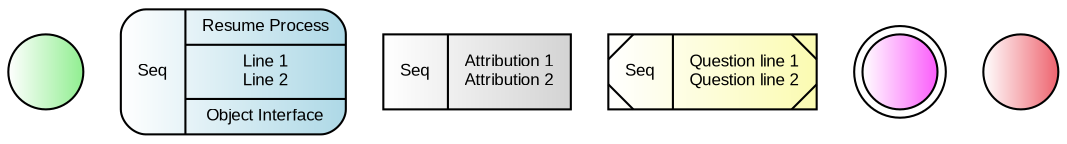 digraph R {
    rankdir=TB
    nodeini [
                shape=circle,
                style="filled",
                fillcolor="white:lightgreen",
                label=""
            ]
    node001 [
                fontname = "Arial",
                fontsize = 8,
                shape=record,
                style="rounded,filled",
                fillcolor="white:lightblue"
                label="Seq|{Resume Process|Line 1\nLine 2|Object Interface}"
            ]
    node002 [
                fontname = "Arial",
                fontsize = 8,
                shape=record,
                style="filled",
                fillcolor="white:lightgray"
                label="Seq|{Attribution 1\nAttribution 2}"
            ]
    node003 [
                fontname = "Arial",
                fontsize = 8,
                shape=record,
                style="diagonals,filled",
                fillcolor="white:#fbfbb1"
                label="Seq|{Question line 1\nQuestion line 2}"
            ]
    nodeint [
                shape=doublecircle,
                style="filled",
                fillcolor="white:#fa5cfa",
                label=""
            ]
    nodefin [
                shape=circle,
                style="filled",
                fillcolor="white:#ee636e",
                label=""
            ]
}